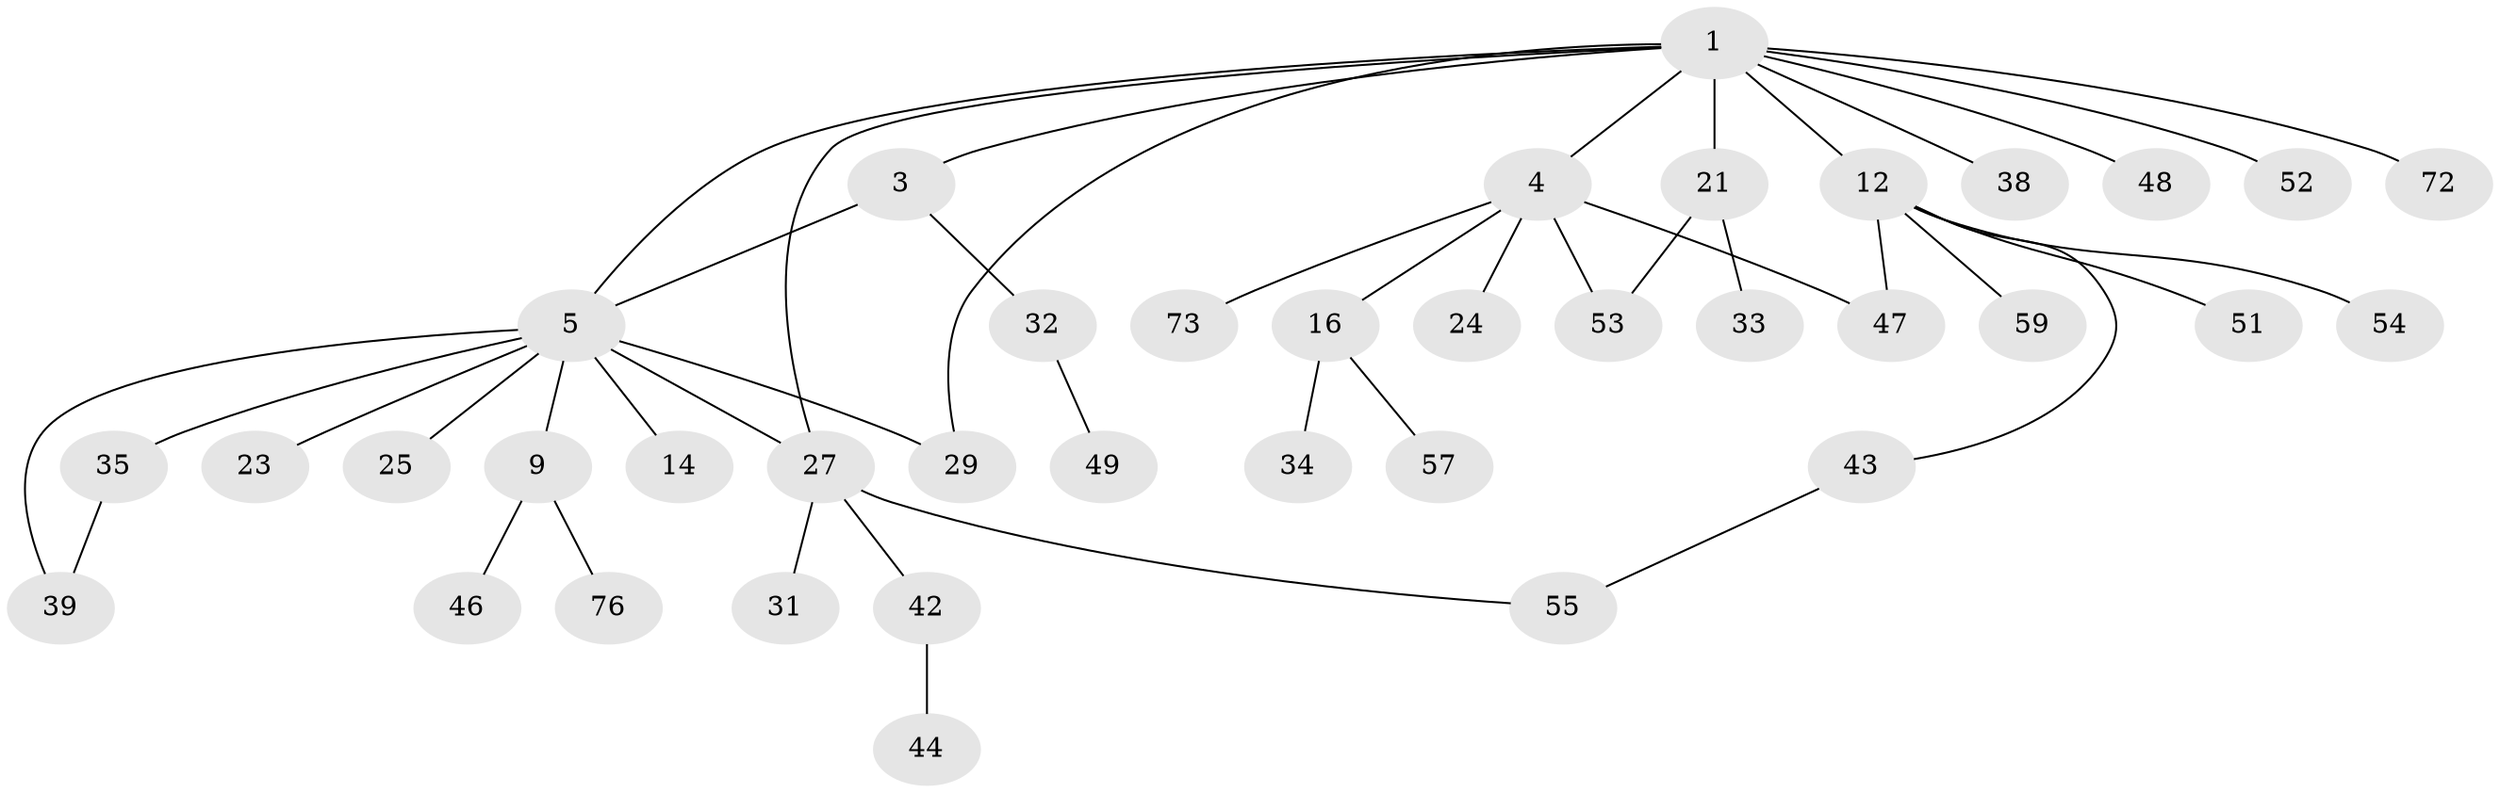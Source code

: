 // original degree distribution, {4: 0.10526315789473684, 5: 0.06578947368421052, 3: 0.17105263157894737, 1: 0.42105263157894735, 2: 0.23684210526315788}
// Generated by graph-tools (version 1.1) at 2025/13/03/09/25 04:13:36]
// undirected, 38 vertices, 44 edges
graph export_dot {
graph [start="1"]
  node [color=gray90,style=filled];
  1 [super="+45+2+7"];
  3 [super="+13+17+15"];
  4 [super="+10"];
  5 [super="+6+36+63"];
  9 [super="+56+67"];
  12 [super="+26"];
  14 [super="+18+68"];
  16;
  21;
  23 [super="+62"];
  24;
  25 [super="+71"];
  27 [super="+30+37"];
  29 [super="+41"];
  31;
  32 [super="+50"];
  33;
  34;
  35 [super="+74"];
  38;
  39 [super="+61"];
  42;
  43;
  44;
  46 [super="+70"];
  47;
  48;
  49;
  51;
  52;
  53 [super="+60"];
  54;
  55;
  57;
  59;
  72;
  73;
  76;
  1 -- 3;
  1 -- 72;
  1 -- 4;
  1 -- 5;
  1 -- 38;
  1 -- 12;
  1 -- 48;
  1 -- 52;
  1 -- 21;
  1 -- 27;
  1 -- 29;
  3 -- 32;
  3 -- 5;
  4 -- 16;
  4 -- 53;
  4 -- 24;
  4 -- 73;
  4 -- 47;
  5 -- 9;
  5 -- 35;
  5 -- 23;
  5 -- 39;
  5 -- 25;
  5 -- 14;
  5 -- 27;
  5 -- 29;
  9 -- 46;
  9 -- 76;
  12 -- 51;
  12 -- 54;
  12 -- 43;
  12 -- 59;
  12 -- 47;
  16 -- 34;
  16 -- 57;
  21 -- 33;
  21 -- 53;
  27 -- 31;
  27 -- 42;
  27 -- 55;
  32 -- 49;
  35 -- 39;
  42 -- 44;
  43 -- 55;
}
